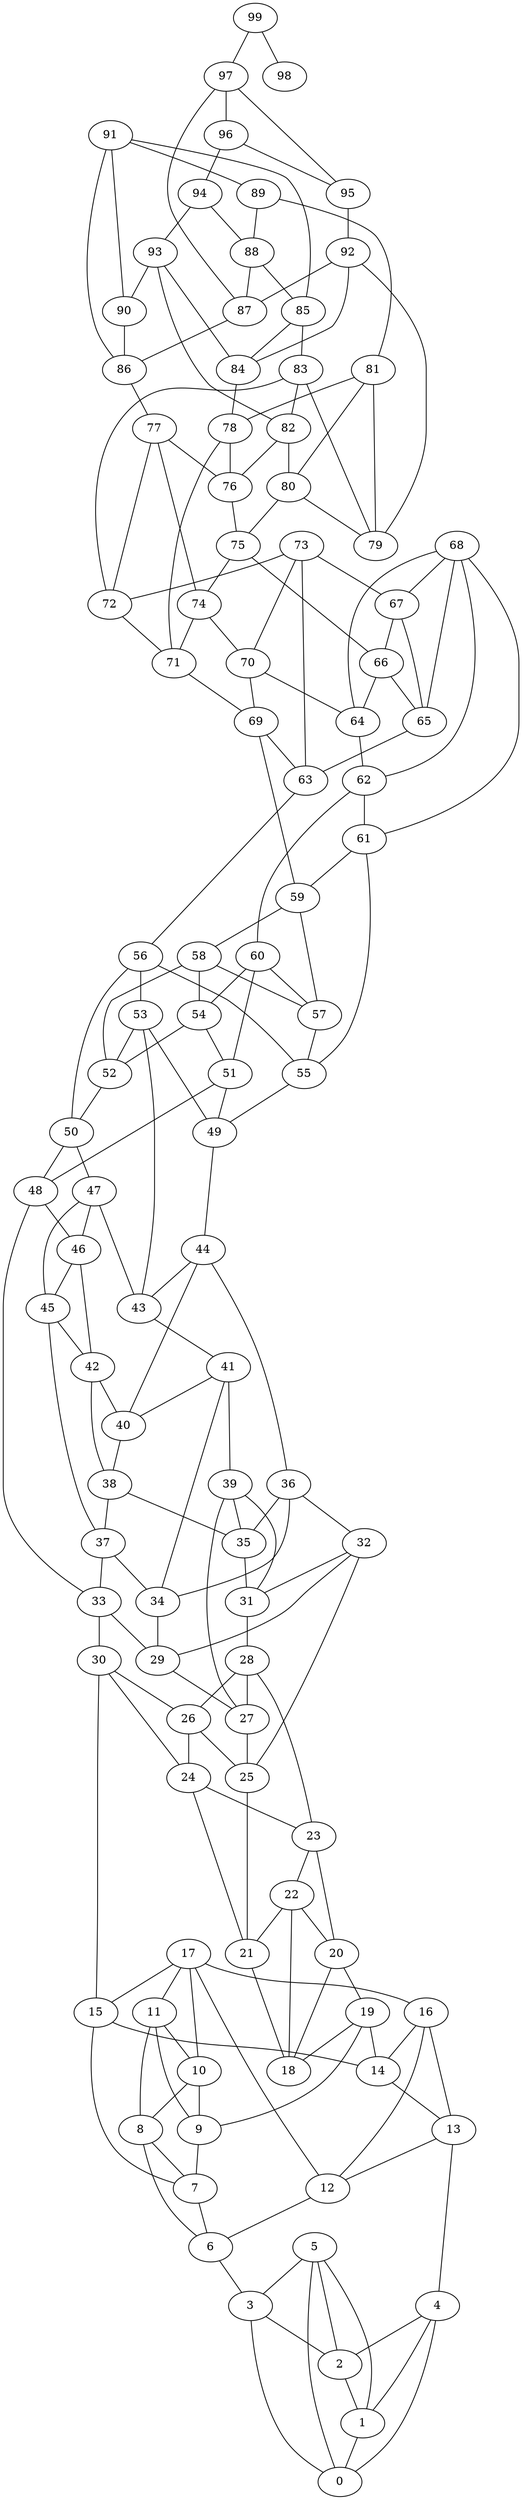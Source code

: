 graph 666{
0
1
2
3
4
5
6
7
8
9
10
11
12
13
14
15
16
17
18
19
20
21
22
23
24
25
26
27
28
29
30
31
32
33
34
35
36
37
38
39
40
41
42
43
44
45
46
47
48
49
50
51
52
53
54
55
56
57
58
59
60
61
62
63
64
65
66
67
68
69
70
71
72
73
74
75
76
77
78
79
80
81
82
83
84
85
86
87
88
89
90
91
92
93
94
95
96
97
98
99

1--0
2--1
3--0
3--2
4--0
4--1
4--2
5--0
5--1
5--2
5--3
6--3
7--6
8--6
8--7
9--7
10--8
10--9
11--8
11--9
11--10
12--6
13--4
13--12
14--13
15--7
15--14
16--12
16--13
16--14
17--10
17--11
17--12
17--15
17--16
19--9
19--14
19--18
20--18
20--19
21--18
22--18
22--20
22--21
23--20
23--22
24--21
24--23
25--21
26--24
26--25
27--25
28--23
28--26
28--27
29--27
30--15
30--24
30--26
31--28
32--25
32--29
32--31
33--29
33--30
34--29
35--31
36--32
36--34
36--35
37--33
37--34
38--35
38--37
39--27
39--31
39--35
40--38
41--34
41--39
41--40
42--38
42--40
43--41
44--36
44--40
44--43
45--37
45--42
46--42
46--45
47--43
47--45
47--46
48--33
48--46
49--44
50--47
50--48
51--48
51--49
52--50
53--43
53--49
53--52
54--51
54--52
55--49
56--50
56--53
56--55
57--55
58--52
58--54
58--57
59--57
59--58
60--51
60--54
60--57
61--55
61--59
62--60
62--61
63--56
64--62
65--63
66--64
66--65
67--65
67--66
68--61
68--62
68--64
68--65
68--67
69--59
69--63
70--64
70--69
71--69
72--71
73--63
73--67
73--70
73--72
74--70
74--71
75--66
75--74
76--75
77--72
77--74
77--76
78--71
78--76
80--75
80--79
81--78
81--79
81--80
82--76
82--80
83--72
83--79
83--82
84--78
85--83
85--84
86--77
87--86
88--85
88--87
89--81
89--88
90--86
91--85
91--86
91--89
91--90
92--79
92--84
92--87
93--82
93--84
93--90
94--88
94--93
95--92
96--94
96--95
97--87
97--95
97--96
99--97
99--98
}
